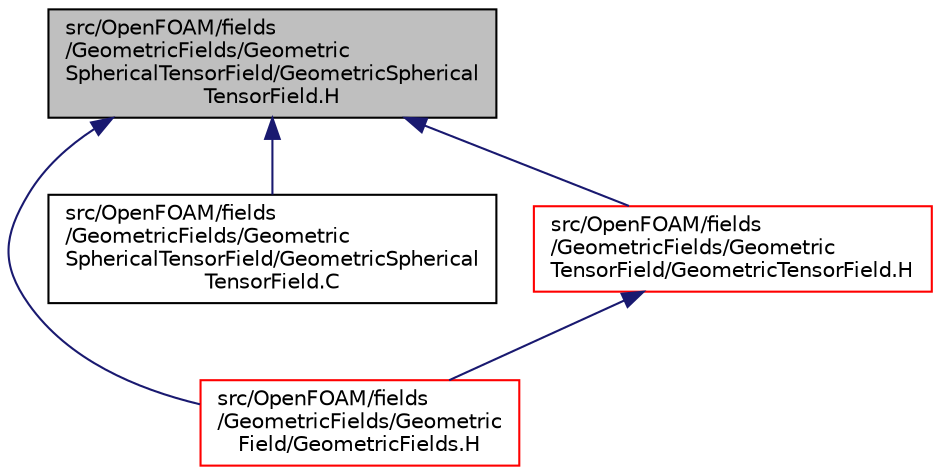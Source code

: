 digraph "src/OpenFOAM/fields/GeometricFields/GeometricSphericalTensorField/GeometricSphericalTensorField.H"
{
  bgcolor="transparent";
  edge [fontname="Helvetica",fontsize="10",labelfontname="Helvetica",labelfontsize="10"];
  node [fontname="Helvetica",fontsize="10",shape=record];
  Node1 [label="src/OpenFOAM/fields\l/GeometricFields/Geometric\lSphericalTensorField/GeometricSpherical\lTensorField.H",height=0.2,width=0.4,color="black", fillcolor="grey75", style="filled", fontcolor="black"];
  Node1 -> Node2 [dir="back",color="midnightblue",fontsize="10",style="solid",fontname="Helvetica"];
  Node2 [label="src/OpenFOAM/fields\l/GeometricFields/Geometric\lField/GeometricFields.H",height=0.2,width=0.4,color="red",URL="$a08210.html"];
  Node1 -> Node3 [dir="back",color="midnightblue",fontsize="10",style="solid",fontname="Helvetica"];
  Node3 [label="src/OpenFOAM/fields\l/GeometricFields/Geometric\lSphericalTensorField/GeometricSpherical\lTensorField.C",height=0.2,width=0.4,color="black",URL="$a08218.html"];
  Node1 -> Node4 [dir="back",color="midnightblue",fontsize="10",style="solid",fontname="Helvetica"];
  Node4 [label="src/OpenFOAM/fields\l/GeometricFields/Geometric\lTensorField/GeometricTensorField.H",height=0.2,width=0.4,color="red",URL="$a08223.html",tooltip="Tensor specific part of the implementation of GeometricField. "];
  Node4 -> Node2 [dir="back",color="midnightblue",fontsize="10",style="solid",fontname="Helvetica"];
}
